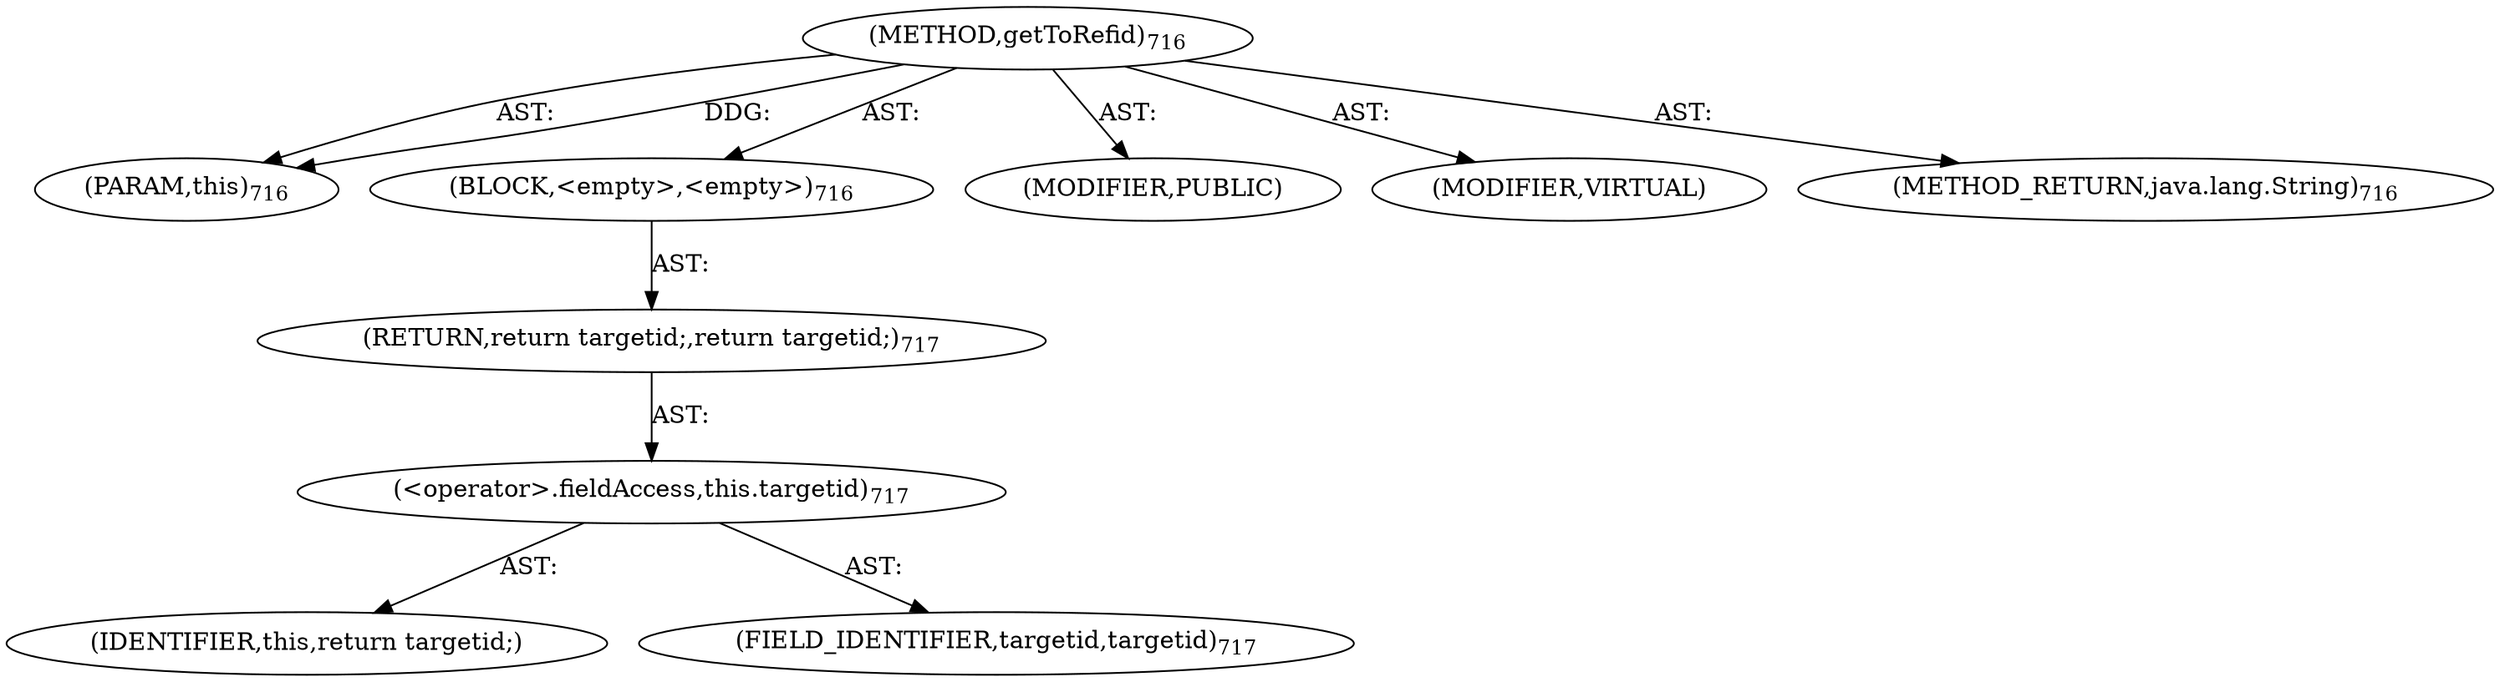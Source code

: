 digraph "getToRefid" {  
"111669149720" [label = <(METHOD,getToRefid)<SUB>716</SUB>> ]
"115964117035" [label = <(PARAM,this)<SUB>716</SUB>> ]
"25769803883" [label = <(BLOCK,&lt;empty&gt;,&lt;empty&gt;)<SUB>716</SUB>> ]
"146028888068" [label = <(RETURN,return targetid;,return targetid;)<SUB>717</SUB>> ]
"30064771555" [label = <(&lt;operator&gt;.fieldAccess,this.targetid)<SUB>717</SUB>> ]
"68719477101" [label = <(IDENTIFIER,this,return targetid;)> ]
"55834574962" [label = <(FIELD_IDENTIFIER,targetid,targetid)<SUB>717</SUB>> ]
"133143986236" [label = <(MODIFIER,PUBLIC)> ]
"133143986237" [label = <(MODIFIER,VIRTUAL)> ]
"128849018904" [label = <(METHOD_RETURN,java.lang.String)<SUB>716</SUB>> ]
  "111669149720" -> "115964117035"  [ label = "AST: "] 
  "111669149720" -> "25769803883"  [ label = "AST: "] 
  "111669149720" -> "133143986236"  [ label = "AST: "] 
  "111669149720" -> "133143986237"  [ label = "AST: "] 
  "111669149720" -> "128849018904"  [ label = "AST: "] 
  "25769803883" -> "146028888068"  [ label = "AST: "] 
  "146028888068" -> "30064771555"  [ label = "AST: "] 
  "30064771555" -> "68719477101"  [ label = "AST: "] 
  "30064771555" -> "55834574962"  [ label = "AST: "] 
  "111669149720" -> "115964117035"  [ label = "DDG: "] 
}
